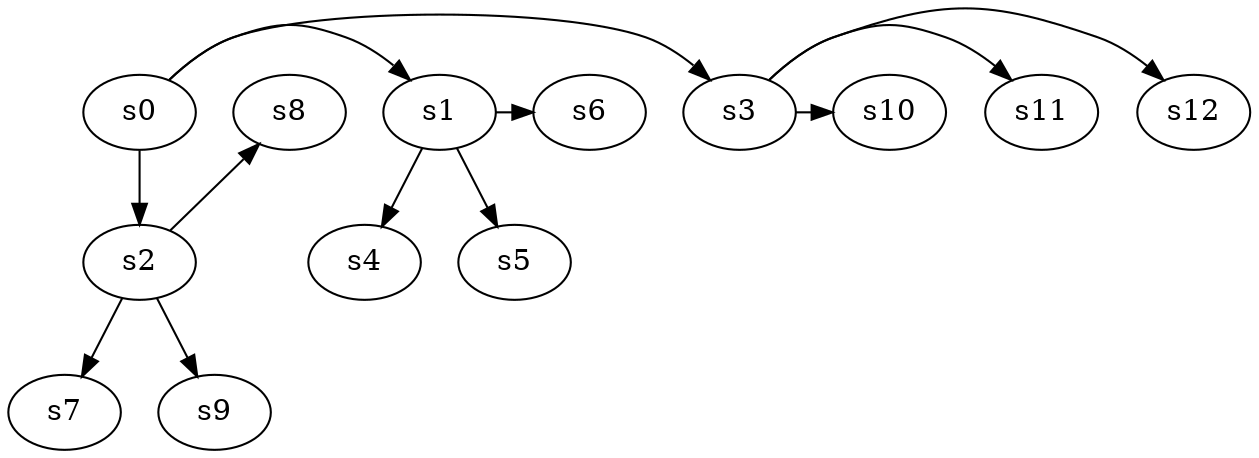 digraph game_0231_branch_3_3 {
    s0 [name="s0", player=1, target=1];
    s1 [name="s1", player=0];
    s2 [name="s2", player=0];
    s3 [name="s3", player=1];
    s4 [name="s4", player=1, target=1];
    s5 [name="s5", player=1, target=1];
    s6 [name="s6", player=1];
    s7 [name="s7", player=0];
    s8 [name="s8", player=0, target=1];
    s9 [name="s9", player=1, target=1];
    s10 [name="s10", player=0];
    s11 [name="s11", player=1];
    s12 [name="s12", player=0];

    s0 -> s1 [constraint="time % 3 == 0 || time % 3 == 1"];
    s0 -> s2;
    s0 -> s3 [constraint="!(time % 5 == 0)"];
    s1 -> s4;
    s1 -> s5;
    s1 -> s6 [constraint="time % 3 == 0 || time % 3 == 1"];
    s2 -> s7;
    s2 -> s8 [constraint="time == 13"];
    s2 -> s9;
    s3 -> s10 [constraint="time == 2 || time == 7 || time == 13"];
    s3 -> s11 [constraint="!(time % 3 == 0)"];
    s3 -> s12 [constraint="time % 3 == 0 || time % 4 == 1"];
}
